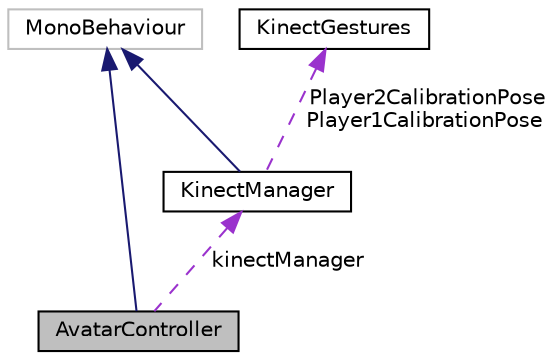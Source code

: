 digraph "AvatarController"
{
  edge [fontname="Helvetica",fontsize="10",labelfontname="Helvetica",labelfontsize="10"];
  node [fontname="Helvetica",fontsize="10",shape=record];
  Node3 [label="AvatarController",height=0.2,width=0.4,color="black", fillcolor="grey75", style="filled", fontcolor="black"];
  Node4 -> Node3 [dir="back",color="midnightblue",fontsize="10",style="solid",fontname="Helvetica"];
  Node4 [label="MonoBehaviour",height=0.2,width=0.4,color="grey75", fillcolor="white", style="filled"];
  Node5 -> Node3 [dir="back",color="darkorchid3",fontsize="10",style="dashed",label=" kinectManager" ,fontname="Helvetica"];
  Node5 [label="KinectManager",height=0.2,width=0.4,color="black", fillcolor="white", style="filled",URL="$class_kinect_manager.html"];
  Node4 -> Node5 [dir="back",color="midnightblue",fontsize="10",style="solid",fontname="Helvetica"];
  Node6 -> Node5 [dir="back",color="darkorchid3",fontsize="10",style="dashed",label=" Player2CalibrationPose\nPlayer1CalibrationPose" ,fontname="Helvetica"];
  Node6 [label="KinectGestures",height=0.2,width=0.4,color="black", fillcolor="white", style="filled",URL="$class_kinect_gestures.html"];
}
